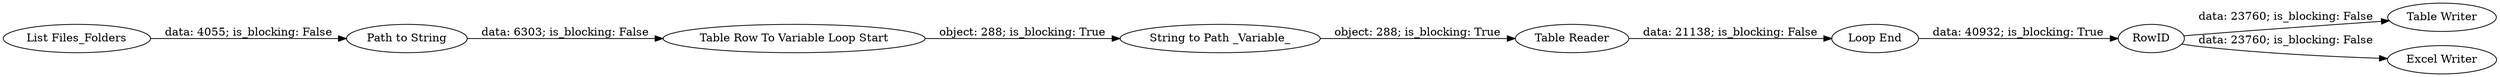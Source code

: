 digraph {
	"5604543202736664008_445" [label="Table Reader"]
	"5604543202736664008_448" [label="Table Writer"]
	"5604543202736664008_444" [label="Table Row To Variable Loop Start"]
	"5604543202736664008_440" [label="List Files_Folders"]
	"5604543202736664008_447" [label="Loop End"]
	"5604543202736664008_441" [label="Excel Writer"]
	"5604543202736664008_434" [label=RowID]
	"5604543202736664008_443" [label="Path to String"]
	"5604543202736664008_446" [label="String to Path _Variable_"]
	"5604543202736664008_447" -> "5604543202736664008_434" [label="data: 40932; is_blocking: True"]
	"5604543202736664008_446" -> "5604543202736664008_445" [label="object: 288; is_blocking: True"]
	"5604543202736664008_434" -> "5604543202736664008_441" [label="data: 23760; is_blocking: False"]
	"5604543202736664008_440" -> "5604543202736664008_443" [label="data: 4055; is_blocking: False"]
	"5604543202736664008_445" -> "5604543202736664008_447" [label="data: 21138; is_blocking: False"]
	"5604543202736664008_444" -> "5604543202736664008_446" [label="object: 288; is_blocking: True"]
	"5604543202736664008_434" -> "5604543202736664008_448" [label="data: 23760; is_blocking: False"]
	"5604543202736664008_443" -> "5604543202736664008_444" [label="data: 6303; is_blocking: False"]
	rankdir=LR
}
